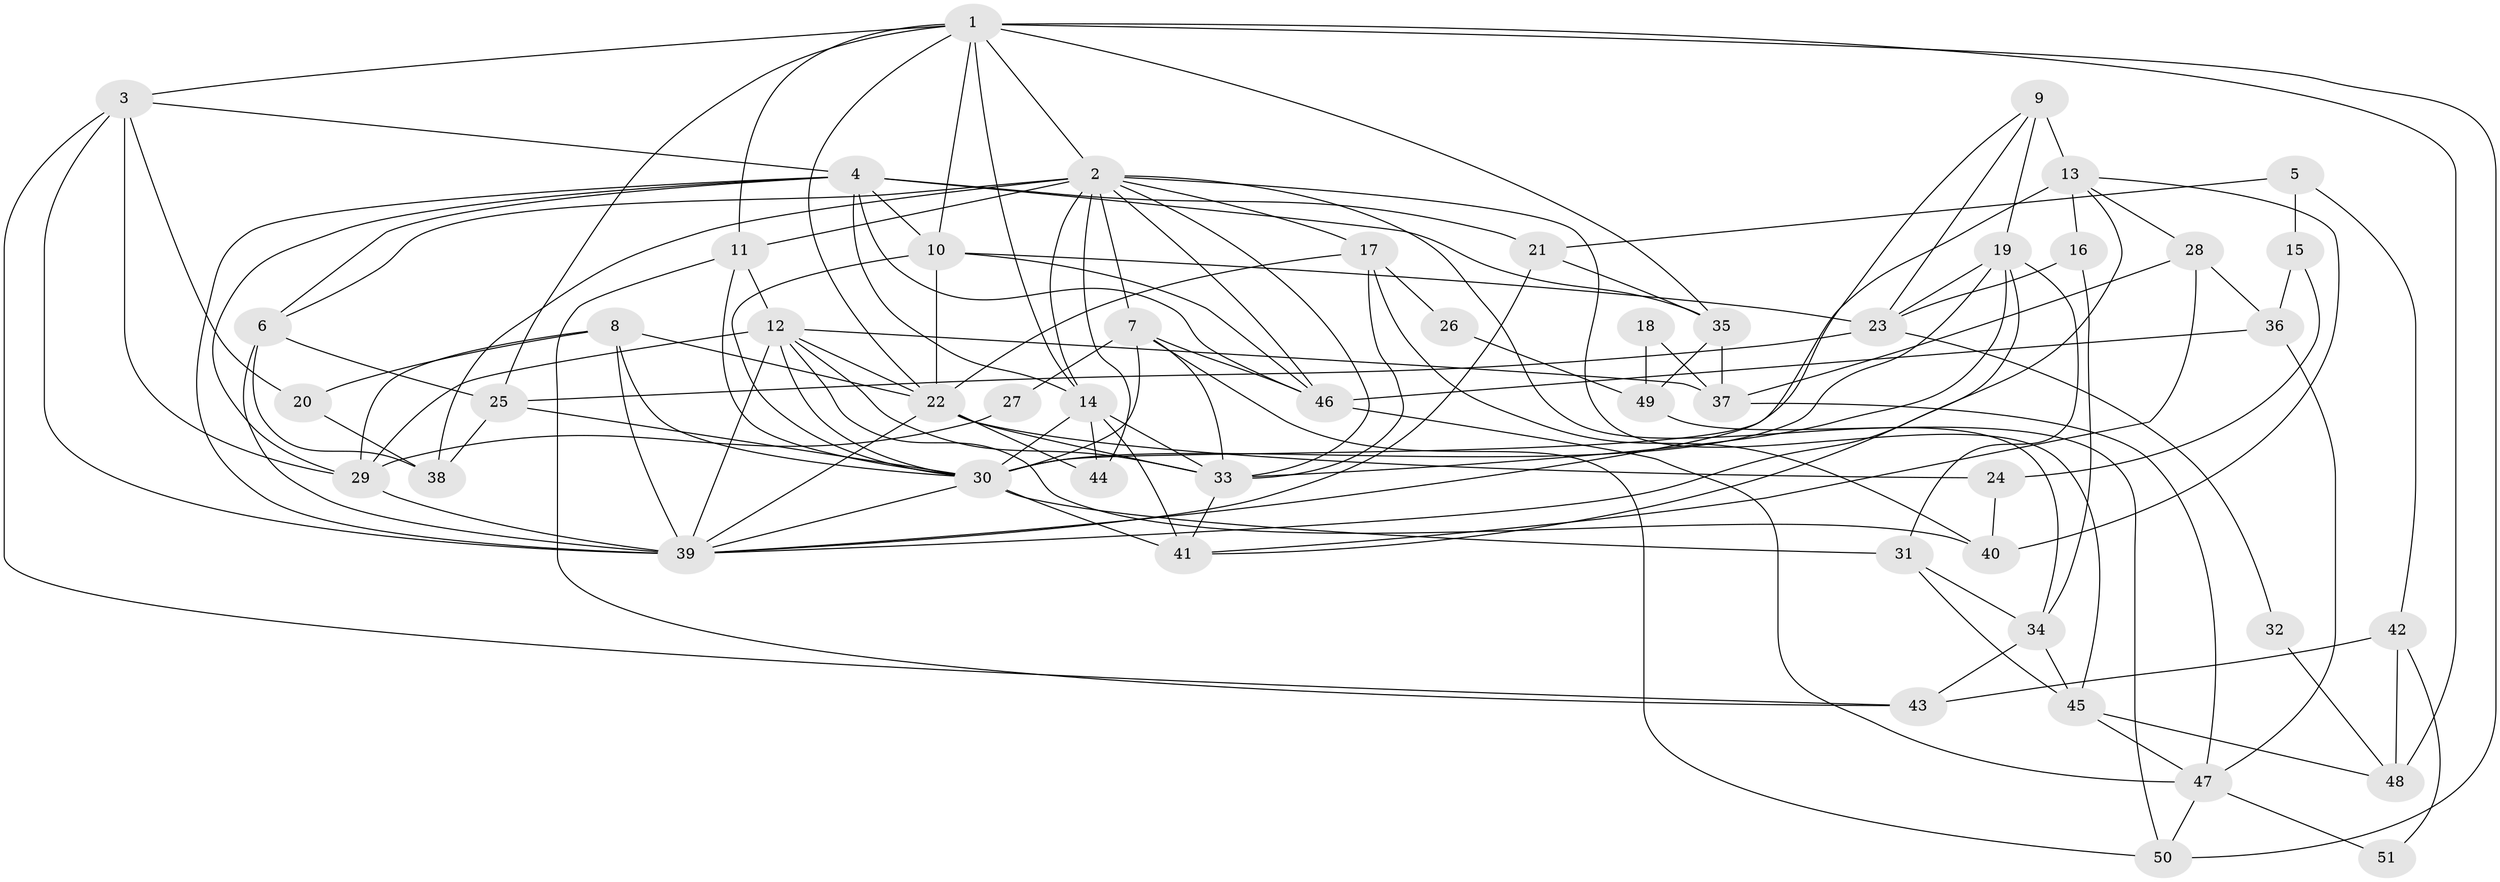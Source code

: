 // original degree distribution, {3: 0.2549019607843137, 6: 0.11764705882352941, 4: 0.3333333333333333, 5: 0.13725490196078433, 2: 0.11764705882352941, 7: 0.0392156862745098}
// Generated by graph-tools (version 1.1) at 2025/35/03/09/25 02:35:58]
// undirected, 51 vertices, 133 edges
graph export_dot {
graph [start="1"]
  node [color=gray90,style=filled];
  1;
  2;
  3;
  4;
  5;
  6;
  7;
  8;
  9;
  10;
  11;
  12;
  13;
  14;
  15;
  16;
  17;
  18;
  19;
  20;
  21;
  22;
  23;
  24;
  25;
  26;
  27;
  28;
  29;
  30;
  31;
  32;
  33;
  34;
  35;
  36;
  37;
  38;
  39;
  40;
  41;
  42;
  43;
  44;
  45;
  46;
  47;
  48;
  49;
  50;
  51;
  1 -- 2 [weight=1.0];
  1 -- 3 [weight=1.0];
  1 -- 10 [weight=1.0];
  1 -- 11 [weight=1.0];
  1 -- 14 [weight=1.0];
  1 -- 22 [weight=1.0];
  1 -- 25 [weight=1.0];
  1 -- 35 [weight=1.0];
  1 -- 48 [weight=1.0];
  1 -- 50 [weight=1.0];
  2 -- 6 [weight=1.0];
  2 -- 7 [weight=1.0];
  2 -- 11 [weight=1.0];
  2 -- 14 [weight=2.0];
  2 -- 17 [weight=2.0];
  2 -- 33 [weight=1.0];
  2 -- 34 [weight=1.0];
  2 -- 38 [weight=1.0];
  2 -- 44 [weight=1.0];
  2 -- 45 [weight=1.0];
  2 -- 46 [weight=1.0];
  3 -- 4 [weight=1.0];
  3 -- 20 [weight=1.0];
  3 -- 29 [weight=1.0];
  3 -- 39 [weight=2.0];
  3 -- 43 [weight=1.0];
  4 -- 6 [weight=1.0];
  4 -- 10 [weight=1.0];
  4 -- 14 [weight=1.0];
  4 -- 21 [weight=1.0];
  4 -- 29 [weight=1.0];
  4 -- 35 [weight=1.0];
  4 -- 39 [weight=2.0];
  4 -- 46 [weight=1.0];
  5 -- 15 [weight=1.0];
  5 -- 21 [weight=1.0];
  5 -- 42 [weight=1.0];
  6 -- 25 [weight=1.0];
  6 -- 38 [weight=2.0];
  6 -- 39 [weight=1.0];
  7 -- 27 [weight=1.0];
  7 -- 30 [weight=3.0];
  7 -- 33 [weight=1.0];
  7 -- 46 [weight=1.0];
  7 -- 50 [weight=1.0];
  8 -- 20 [weight=1.0];
  8 -- 22 [weight=1.0];
  8 -- 29 [weight=1.0];
  8 -- 30 [weight=1.0];
  8 -- 39 [weight=1.0];
  9 -- 13 [weight=3.0];
  9 -- 19 [weight=1.0];
  9 -- 23 [weight=1.0];
  9 -- 39 [weight=1.0];
  10 -- 22 [weight=1.0];
  10 -- 23 [weight=1.0];
  10 -- 30 [weight=1.0];
  10 -- 46 [weight=2.0];
  11 -- 12 [weight=1.0];
  11 -- 30 [weight=1.0];
  11 -- 43 [weight=1.0];
  12 -- 22 [weight=1.0];
  12 -- 29 [weight=1.0];
  12 -- 30 [weight=1.0];
  12 -- 33 [weight=1.0];
  12 -- 37 [weight=1.0];
  12 -- 39 [weight=1.0];
  12 -- 40 [weight=1.0];
  13 -- 16 [weight=1.0];
  13 -- 28 [weight=1.0];
  13 -- 30 [weight=2.0];
  13 -- 39 [weight=2.0];
  13 -- 40 [weight=1.0];
  14 -- 30 [weight=1.0];
  14 -- 33 [weight=1.0];
  14 -- 41 [weight=1.0];
  14 -- 44 [weight=1.0];
  15 -- 24 [weight=1.0];
  15 -- 36 [weight=1.0];
  16 -- 23 [weight=1.0];
  16 -- 34 [weight=1.0];
  17 -- 22 [weight=1.0];
  17 -- 26 [weight=1.0];
  17 -- 33 [weight=1.0];
  17 -- 40 [weight=1.0];
  18 -- 37 [weight=1.0];
  18 -- 49 [weight=1.0];
  19 -- 23 [weight=1.0];
  19 -- 30 [weight=1.0];
  19 -- 31 [weight=1.0];
  19 -- 33 [weight=1.0];
  19 -- 41 [weight=1.0];
  20 -- 38 [weight=1.0];
  21 -- 35 [weight=1.0];
  21 -- 39 [weight=1.0];
  22 -- 24 [weight=1.0];
  22 -- 33 [weight=1.0];
  22 -- 39 [weight=1.0];
  22 -- 44 [weight=1.0];
  23 -- 25 [weight=1.0];
  23 -- 32 [weight=1.0];
  24 -- 40 [weight=1.0];
  25 -- 30 [weight=1.0];
  25 -- 38 [weight=1.0];
  26 -- 49 [weight=1.0];
  27 -- 29 [weight=1.0];
  28 -- 36 [weight=1.0];
  28 -- 37 [weight=1.0];
  28 -- 41 [weight=1.0];
  29 -- 39 [weight=1.0];
  30 -- 31 [weight=1.0];
  30 -- 39 [weight=1.0];
  30 -- 41 [weight=2.0];
  31 -- 34 [weight=1.0];
  31 -- 45 [weight=1.0];
  32 -- 48 [weight=1.0];
  33 -- 41 [weight=1.0];
  34 -- 43 [weight=1.0];
  34 -- 45 [weight=1.0];
  35 -- 37 [weight=1.0];
  35 -- 49 [weight=1.0];
  36 -- 46 [weight=1.0];
  36 -- 47 [weight=1.0];
  37 -- 47 [weight=1.0];
  42 -- 43 [weight=1.0];
  42 -- 48 [weight=1.0];
  42 -- 51 [weight=1.0];
  45 -- 47 [weight=1.0];
  45 -- 48 [weight=1.0];
  46 -- 47 [weight=1.0];
  47 -- 50 [weight=1.0];
  47 -- 51 [weight=1.0];
  49 -- 50 [weight=1.0];
}
